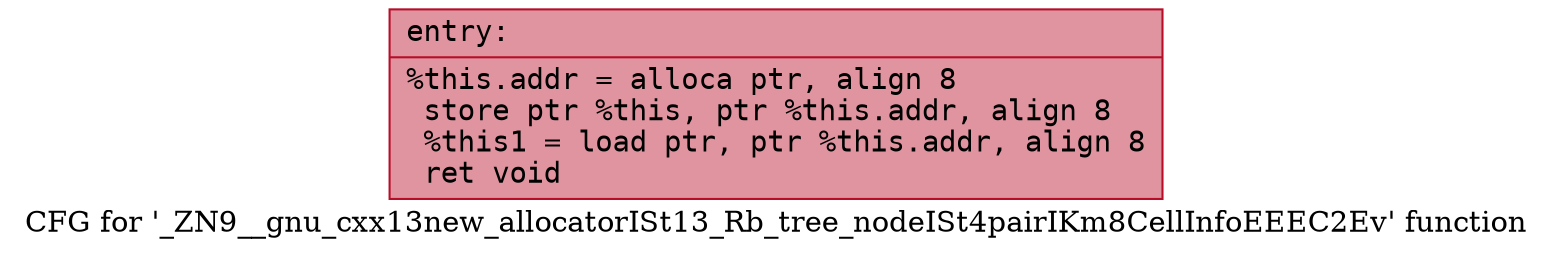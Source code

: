 digraph "CFG for '_ZN9__gnu_cxx13new_allocatorISt13_Rb_tree_nodeISt4pairIKm8CellInfoEEEC2Ev' function" {
	label="CFG for '_ZN9__gnu_cxx13new_allocatorISt13_Rb_tree_nodeISt4pairIKm8CellInfoEEEC2Ev' function";

	Node0x560dc9fab140 [shape=record,color="#b70d28ff", style=filled, fillcolor="#b70d2870" fontname="Courier",label="{entry:\l|  %this.addr = alloca ptr, align 8\l  store ptr %this, ptr %this.addr, align 8\l  %this1 = load ptr, ptr %this.addr, align 8\l  ret void\l}"];
}
